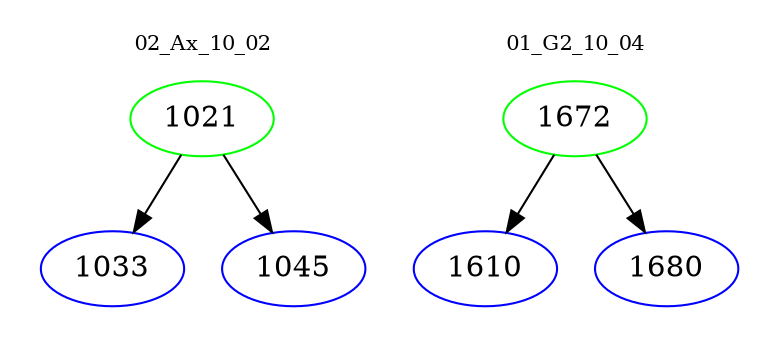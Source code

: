 digraph{
subgraph cluster_0 {
color = white
label = "02_Ax_10_02";
fontsize=10;
T0_1021 [label="1021", color="green"]
T0_1021 -> T0_1033 [color="black"]
T0_1033 [label="1033", color="blue"]
T0_1021 -> T0_1045 [color="black"]
T0_1045 [label="1045", color="blue"]
}
subgraph cluster_1 {
color = white
label = "01_G2_10_04";
fontsize=10;
T1_1672 [label="1672", color="green"]
T1_1672 -> T1_1610 [color="black"]
T1_1610 [label="1610", color="blue"]
T1_1672 -> T1_1680 [color="black"]
T1_1680 [label="1680", color="blue"]
}
}
